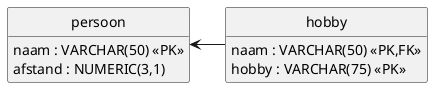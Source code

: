 @startuml KlasKompas_PDM
'configuration
hide circle
hide attributes

entity persoon {
    naam : VARCHAR(50) <<PK>>
    afstand : NUMERIC(3,1)
}

entity hobby {
    naam : VARCHAR(50) <<PK,FK>>
    hobby : VARCHAR(75) <<PK>>
}

persoon <- hobby

@enduml